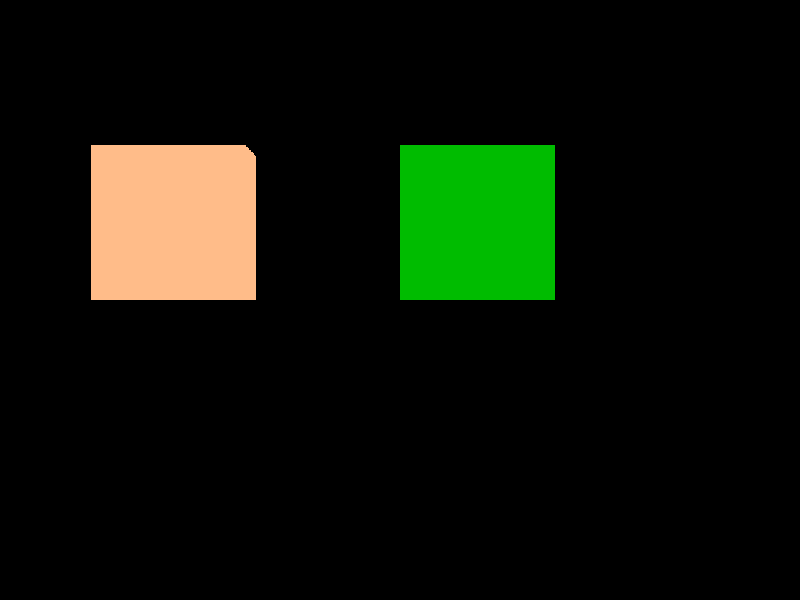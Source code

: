 // Generated by OpenSCAD!
// Source file: pov-export.scad

// Camera settings are at the bottom of this script

#version 3.7;
global_settings { assumed_gamma 1.0 }
#declare MATERIAL=finish { specular 0.5 roughness 0.001 reflection{0 0.63 fresnel} ambient 0 diffuse 0.6 conserve_energy }
#declare MATERIAL_INT=interior{ior 1.32}
polygon { 4, 
<-10, 0, 0>, <-10, 0, 10>, <-10, 10, 10>, <-10, 0, 0>
texture { pigment { color rgbf <1, 0.5, 0.25, 0.875> } }
finish { MATERIAL } interior { MATERIAL_INT }
}
polygon { 4, 
<-10, 0, 0>, <-10, 10, 0>, <0, 10, 0>, <-10, 0, 0>
texture { pigment { color rgbf <1, 0.5, 0.25, 0.875> } }
finish { MATERIAL } interior { MATERIAL_INT }
}
polygon { 4, 
<-10, 0, 0>, <-10, 10, 10>, <-10, 10, 0>, <-10, 0, 0>
texture { pigment { color rgbf <1, 0.5, 0.25, 0.875> } }
finish { MATERIAL } interior { MATERIAL_INT }
}
polygon { 4, 
<-10, 0, 0>, <0, 0, 0>, <0, 0, 10>, <-10, 0, 0>
texture { pigment { color rgbf <1, 0.5, 0.25, 0.875> } }
finish { MATERIAL } interior { MATERIAL_INT }
}
polygon { 4, 
<-10, 0, 0>, <0, 0, 10>, <-10, 0, 10>, <-10, 0, 0>
texture { pigment { color rgbf <1, 0.5, 0.25, 0.875> } }
finish { MATERIAL } interior { MATERIAL_INT }
}
polygon { 4, 
<-10, 0, 0>, <0, 10, 0>, <0, 0, 0>, <-10, 0, 0>
texture { pigment { color rgbf <1, 0.5, 0.25, 0.875> } }
finish { MATERIAL } interior { MATERIAL_INT }
}
polygon { 4, 
<-10, 0, 10>, <0, 0, 10>, <-10, 10, 10>, <-10, 0, 10>
texture { pigment { color rgbf <1, 0.5, 0.25, 0.875> } }
finish { MATERIAL } interior { MATERIAL_INT }
}
polygon { 4, 
<-10, 10, 0>, <-10, 10, 10>, <0, 10, 0>, <-10, 10, 0>
texture { pigment { color rgbf <1, 0.5, 0.25, 0.875> } }
finish { MATERIAL } interior { MATERIAL_INT }
}
polygon { 4, 
<-10, 10, 10>, <0, 0, 10>, <0, 10, 10>, <-10, 10, 10>
texture { pigment { color rgbf <1, 0.5, 0.25, 0.875> } }
finish { MATERIAL } interior { MATERIAL_INT }
}
polygon { 4, 
<-10, 10, 10>, <0, 10, 10>, <0, 10, 0>, <-10, 10, 10>
texture { pigment { color rgbf <1, 0.5, 0.25, 0.875> } }
finish { MATERIAL } interior { MATERIAL_INT }
}
polygon { 4, 
<0, 0, 0>, <0, 10, 0>, <0, 0, 10>, <0, 0, 0>
texture { pigment { color rgbf <1, 0.5, 0.25, 0.875> } }
finish { MATERIAL } interior { MATERIAL_INT }
}
polygon { 4, 
<0, 0, 10>, <0, 10, 0>, <0, 10, 10>, <0, 0, 10>
texture { pigment { color rgbf <1, 0.5, 0.25, 0.875> } }
finish { MATERIAL } interior { MATERIAL_INT }
}
polygon { 4, 
<10, 0, 0>, <10, 0, 10>, <10, 10, 10>, <10, 0, 0>
texture { pigment { color rgbf <0, 0.501961, 0, 0> } }
finish { MATERIAL } interior { MATERIAL_INT }
}
polygon { 4, 
<10, 0, 0>, <10, 10, 0>, <20, 10, 0>, <10, 0, 0>
texture { pigment { color rgbf <0, 0.501961, 0, 0> } }
finish { MATERIAL } interior { MATERIAL_INT }
}
polygon { 4, 
<10, 0, 0>, <10, 10, 10>, <10, 10, 0>, <10, 0, 0>
texture { pigment { color rgbf <0, 0.501961, 0, 0> } }
finish { MATERIAL } interior { MATERIAL_INT }
}
polygon { 4, 
<10, 0, 0>, <20, 0, 0>, <20, 0, 10>, <10, 0, 0>
texture { pigment { color rgbf <0, 0.501961, 0, 0> } }
finish { MATERIAL } interior { MATERIAL_INT }
}
polygon { 4, 
<10, 0, 0>, <20, 0, 10>, <10, 0, 10>, <10, 0, 0>
texture { pigment { color rgbf <0, 0.501961, 0, 0> } }
finish { MATERIAL } interior { MATERIAL_INT }
}
polygon { 4, 
<10, 0, 0>, <20, 10, 0>, <20, 0, 0>, <10, 0, 0>
texture { pigment { color rgbf <0, 0.501961, 0, 0> } }
finish { MATERIAL } interior { MATERIAL_INT }
}
polygon { 4, 
<10, 0, 10>, <20, 0, 10>, <10, 10, 10>, <10, 0, 10>
texture { pigment { color rgbf <0, 0.501961, 0, 0> } }
finish { MATERIAL } interior { MATERIAL_INT }
}
polygon { 4, 
<10, 10, 0>, <10, 10, 10>, <20, 10, 0>, <10, 10, 0>
texture { pigment { color rgbf <0, 0.501961, 0, 0> } }
finish { MATERIAL } interior { MATERIAL_INT }
}
polygon { 4, 
<10, 10, 10>, <20, 0, 10>, <20, 10, 10>, <10, 10, 10>
texture { pigment { color rgbf <0, 0.501961, 0, 0> } }
finish { MATERIAL } interior { MATERIAL_INT }
}
polygon { 4, 
<10, 10, 10>, <20, 10, 10>, <20, 10, 0>, <10, 10, 10>
texture { pigment { color rgbf <0, 0.501961, 0, 0> } }
finish { MATERIAL } interior { MATERIAL_INT }
}
polygon { 4, 
<20, 0, 0>, <20, 10, 0>, <20, 0, 10>, <20, 0, 0>
texture { pigment { color rgbf <0, 0.501961, 0, 0> } }
finish { MATERIAL } interior { MATERIAL_INT }
}
polygon { 4, 
<20, 0, 10>, <20, 10, 0>, <20, 10, 10>, <20, 0, 10>
texture { pigment { color rgbf <0, 0.501961, 0, 0> } }
finish { MATERIAL } interior { MATERIAL_INT }
}
light_source { <-70, -20, -20> color rgb <0.2, 0.2, 0.2> }
light_source { <-70, -20, 5> color rgb <0.2, 0.2, 0.2> }
light_source { <-70, -20, 30> color rgb <0.2, 0.2, 0.2> }
light_source { <-70, 5, -20> color rgb <0.2, 0.2, 0.2> }
light_source { <-70, 5, 5> color rgb <0.2, 0.2, 0.2> }
light_source { <-70, 5, 30> color rgb <0.2, 0.2, 0.2> }
light_source { <-70, 30, -20> color rgb <0.2, 0.2, 0.2> }
light_source { <-70, 30, 5> color rgb <0.2, 0.2, 0.2> }
light_source { <-70, 30, 30> color rgb <0.2, 0.2, 0.2> }
light_source { <5, -20, -20> color rgb <0.2, 0.2, 0.2> }
light_source { <5, -20, 5> color rgb <0.2, 0.2, 0.2> }
light_source { <5, -20, 30> color rgb <0.2, 0.2, 0.2> }
light_source { <5, 5, -20> color rgb <0.2, 0.2, 0.2> }
light_source { <5, 5, 5> color rgb <0.2, 0.2, 0.2> }
light_source { <5, 5, 30> color rgb <0.2, 0.2, 0.2> }
light_source { <5, 30, -20> color rgb <0.2, 0.2, 0.2> }
light_source { <5, 30, 5> color rgb <0.2, 0.2, 0.2> }
light_source { <5, 30, 30> color rgb <0.2, 0.2, 0.2> }
light_source { <80, -20, -20> color rgb <0.2, 0.2, 0.2> }
light_source { <80, -20, 5> color rgb <0.2, 0.2, 0.2> }
light_source { <80, -20, 30> color rgb <0.2, 0.2, 0.2> }
light_source { <80, 5, -20> color rgb <0.2, 0.2, 0.2> }
light_source { <80, 5, 5> color rgb <0.2, 0.2, 0.2> }
light_source { <80, 5, 30> color rgb <0.2, 0.2, 0.2> }
light_source { <80, 30, -20> color rgb <0.2, 0.2, 0.2> }
light_source { <80, 30, 5> color rgb <0.2, 0.2, 0.2> }
light_source { <80, 30, 30> color rgb <0.2, 0.2, 0.2> }
camera { look_at <0, 0, 0>
 location <0, 0, 140>
 angle 22.5 up <0, 1, 0> right <1, 0, 0> sky <0, 1, 0> right -x*image_width/image_height
translate <10, 0, 0>
rotate <0, 0 + clock * 3, 0 + clock>
}
#include "rad_def.inc"
global_settings { photons { count 20000 autostop 0 jitter .4 } radiosity { Rad_Settings(Radiosity_Normal, off, off) } }

